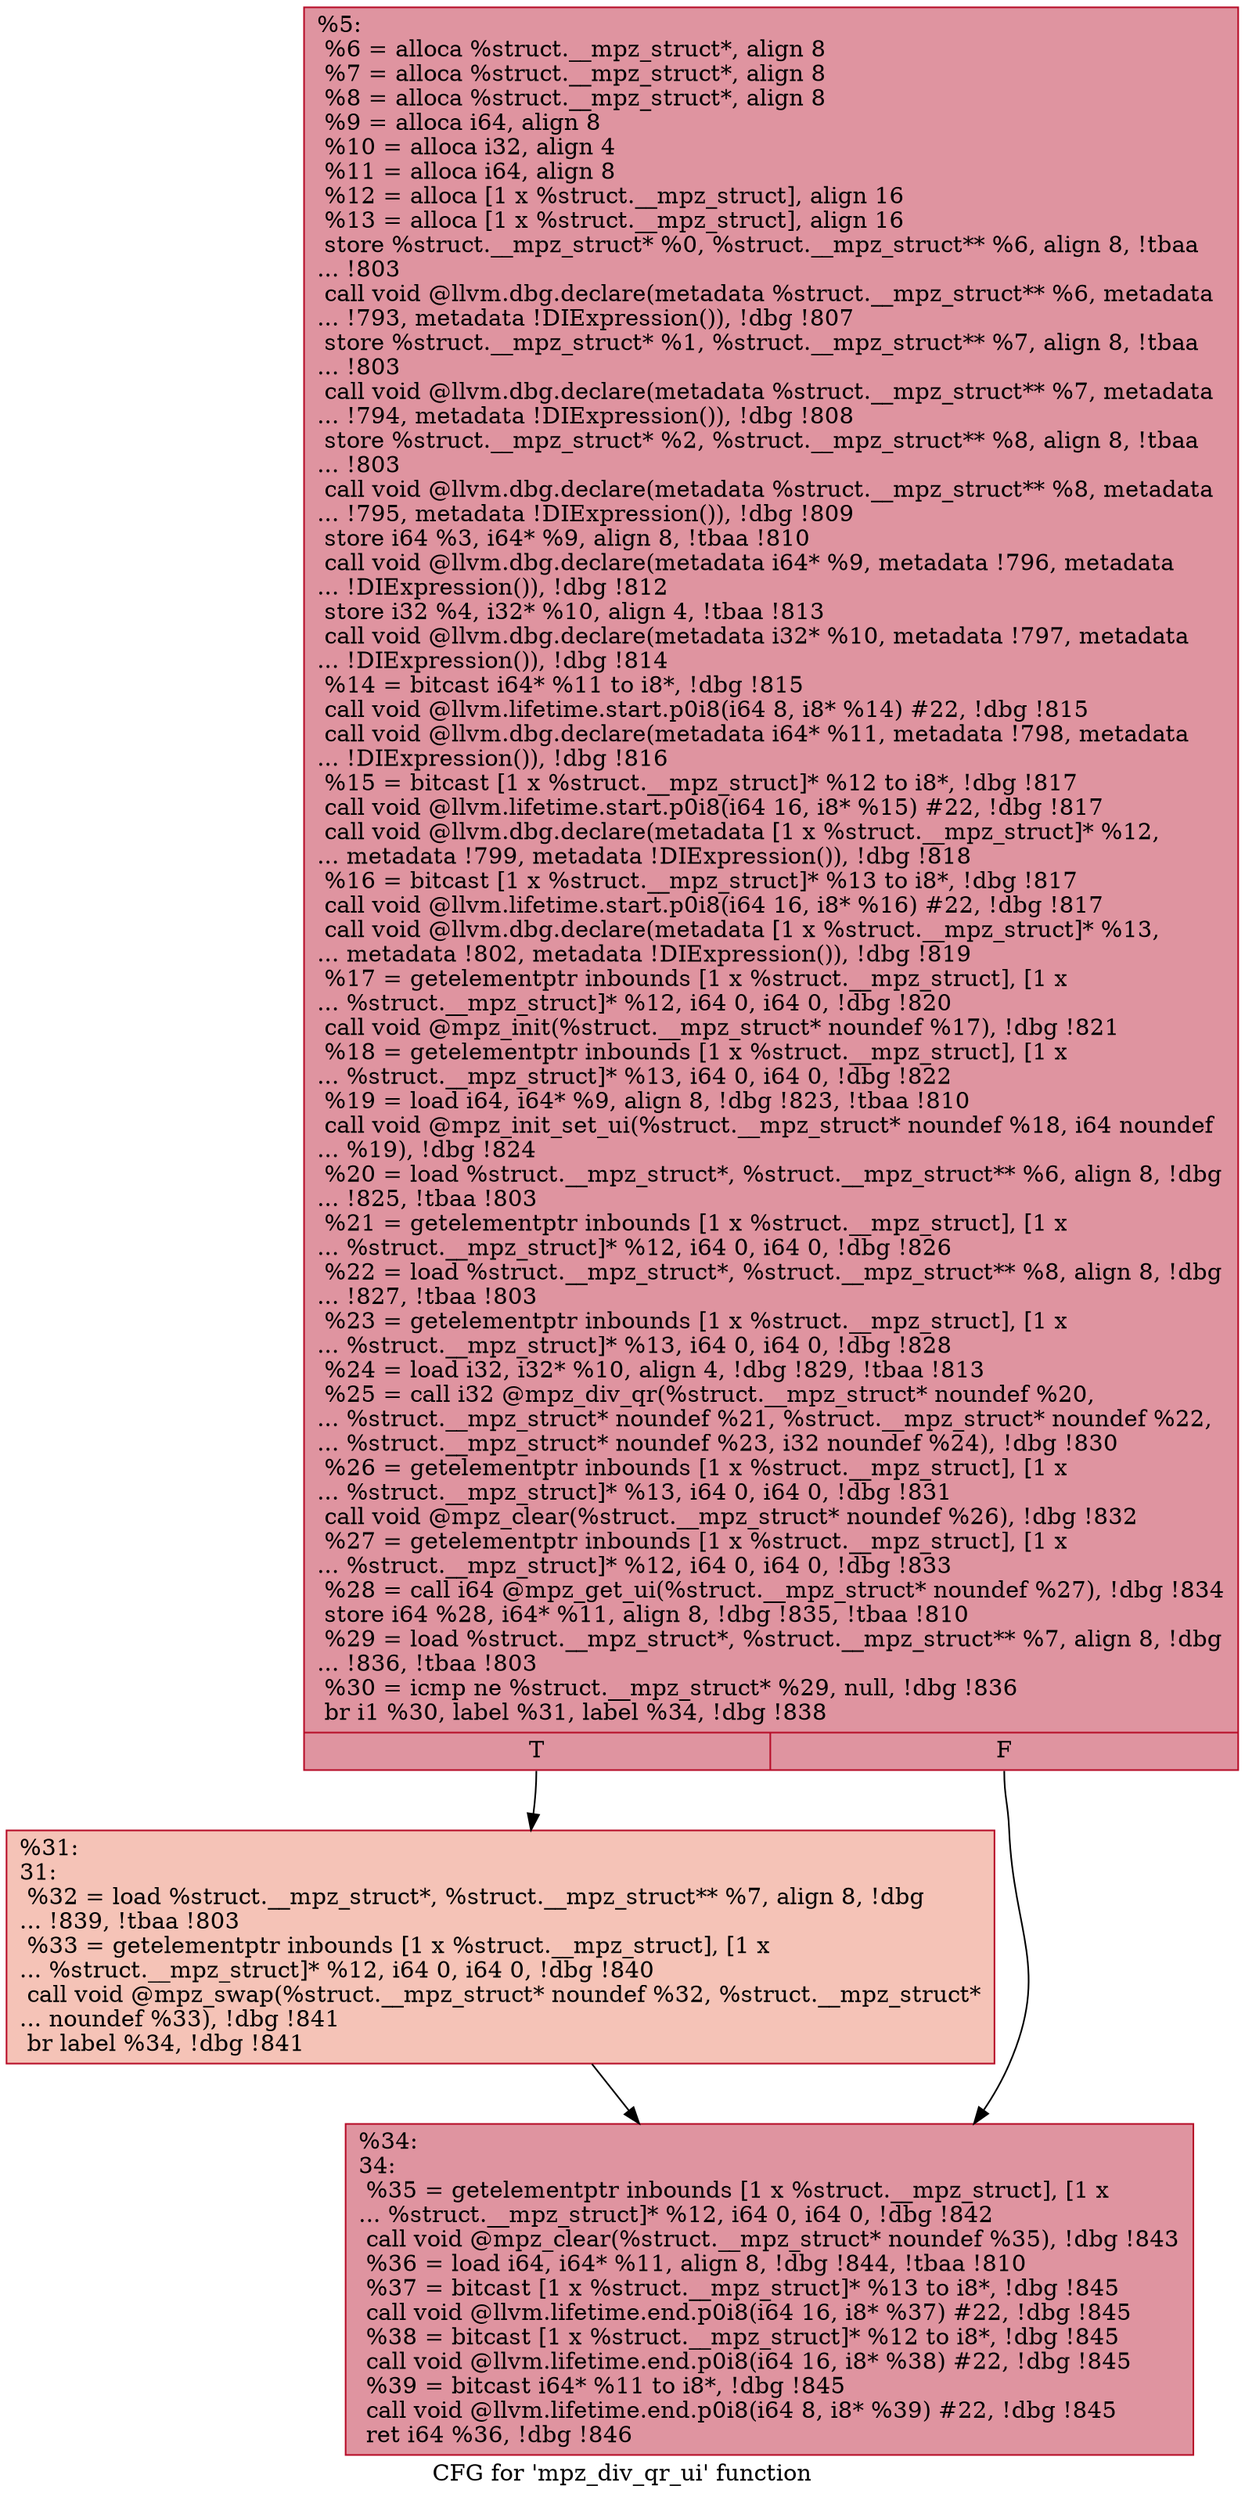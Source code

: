 digraph "CFG for 'mpz_div_qr_ui' function" {
	label="CFG for 'mpz_div_qr_ui' function";

	Node0x2770960 [shape=record,color="#b70d28ff", style=filled, fillcolor="#b70d2870",label="{%5:\l  %6 = alloca %struct.__mpz_struct*, align 8\l  %7 = alloca %struct.__mpz_struct*, align 8\l  %8 = alloca %struct.__mpz_struct*, align 8\l  %9 = alloca i64, align 8\l  %10 = alloca i32, align 4\l  %11 = alloca i64, align 8\l  %12 = alloca [1 x %struct.__mpz_struct], align 16\l  %13 = alloca [1 x %struct.__mpz_struct], align 16\l  store %struct.__mpz_struct* %0, %struct.__mpz_struct** %6, align 8, !tbaa\l... !803\l  call void @llvm.dbg.declare(metadata %struct.__mpz_struct** %6, metadata\l... !793, metadata !DIExpression()), !dbg !807\l  store %struct.__mpz_struct* %1, %struct.__mpz_struct** %7, align 8, !tbaa\l... !803\l  call void @llvm.dbg.declare(metadata %struct.__mpz_struct** %7, metadata\l... !794, metadata !DIExpression()), !dbg !808\l  store %struct.__mpz_struct* %2, %struct.__mpz_struct** %8, align 8, !tbaa\l... !803\l  call void @llvm.dbg.declare(metadata %struct.__mpz_struct** %8, metadata\l... !795, metadata !DIExpression()), !dbg !809\l  store i64 %3, i64* %9, align 8, !tbaa !810\l  call void @llvm.dbg.declare(metadata i64* %9, metadata !796, metadata\l... !DIExpression()), !dbg !812\l  store i32 %4, i32* %10, align 4, !tbaa !813\l  call void @llvm.dbg.declare(metadata i32* %10, metadata !797, metadata\l... !DIExpression()), !dbg !814\l  %14 = bitcast i64* %11 to i8*, !dbg !815\l  call void @llvm.lifetime.start.p0i8(i64 8, i8* %14) #22, !dbg !815\l  call void @llvm.dbg.declare(metadata i64* %11, metadata !798, metadata\l... !DIExpression()), !dbg !816\l  %15 = bitcast [1 x %struct.__mpz_struct]* %12 to i8*, !dbg !817\l  call void @llvm.lifetime.start.p0i8(i64 16, i8* %15) #22, !dbg !817\l  call void @llvm.dbg.declare(metadata [1 x %struct.__mpz_struct]* %12,\l... metadata !799, metadata !DIExpression()), !dbg !818\l  %16 = bitcast [1 x %struct.__mpz_struct]* %13 to i8*, !dbg !817\l  call void @llvm.lifetime.start.p0i8(i64 16, i8* %16) #22, !dbg !817\l  call void @llvm.dbg.declare(metadata [1 x %struct.__mpz_struct]* %13,\l... metadata !802, metadata !DIExpression()), !dbg !819\l  %17 = getelementptr inbounds [1 x %struct.__mpz_struct], [1 x\l... %struct.__mpz_struct]* %12, i64 0, i64 0, !dbg !820\l  call void @mpz_init(%struct.__mpz_struct* noundef %17), !dbg !821\l  %18 = getelementptr inbounds [1 x %struct.__mpz_struct], [1 x\l... %struct.__mpz_struct]* %13, i64 0, i64 0, !dbg !822\l  %19 = load i64, i64* %9, align 8, !dbg !823, !tbaa !810\l  call void @mpz_init_set_ui(%struct.__mpz_struct* noundef %18, i64 noundef\l... %19), !dbg !824\l  %20 = load %struct.__mpz_struct*, %struct.__mpz_struct** %6, align 8, !dbg\l... !825, !tbaa !803\l  %21 = getelementptr inbounds [1 x %struct.__mpz_struct], [1 x\l... %struct.__mpz_struct]* %12, i64 0, i64 0, !dbg !826\l  %22 = load %struct.__mpz_struct*, %struct.__mpz_struct** %8, align 8, !dbg\l... !827, !tbaa !803\l  %23 = getelementptr inbounds [1 x %struct.__mpz_struct], [1 x\l... %struct.__mpz_struct]* %13, i64 0, i64 0, !dbg !828\l  %24 = load i32, i32* %10, align 4, !dbg !829, !tbaa !813\l  %25 = call i32 @mpz_div_qr(%struct.__mpz_struct* noundef %20,\l... %struct.__mpz_struct* noundef %21, %struct.__mpz_struct* noundef %22,\l... %struct.__mpz_struct* noundef %23, i32 noundef %24), !dbg !830\l  %26 = getelementptr inbounds [1 x %struct.__mpz_struct], [1 x\l... %struct.__mpz_struct]* %13, i64 0, i64 0, !dbg !831\l  call void @mpz_clear(%struct.__mpz_struct* noundef %26), !dbg !832\l  %27 = getelementptr inbounds [1 x %struct.__mpz_struct], [1 x\l... %struct.__mpz_struct]* %12, i64 0, i64 0, !dbg !833\l  %28 = call i64 @mpz_get_ui(%struct.__mpz_struct* noundef %27), !dbg !834\l  store i64 %28, i64* %11, align 8, !dbg !835, !tbaa !810\l  %29 = load %struct.__mpz_struct*, %struct.__mpz_struct** %7, align 8, !dbg\l... !836, !tbaa !803\l  %30 = icmp ne %struct.__mpz_struct* %29, null, !dbg !836\l  br i1 %30, label %31, label %34, !dbg !838\l|{<s0>T|<s1>F}}"];
	Node0x2770960:s0 -> Node0x2771c30;
	Node0x2770960:s1 -> Node0x2771c80;
	Node0x2771c30 [shape=record,color="#b70d28ff", style=filled, fillcolor="#e8765c70",label="{%31:\l31:                                               \l  %32 = load %struct.__mpz_struct*, %struct.__mpz_struct** %7, align 8, !dbg\l... !839, !tbaa !803\l  %33 = getelementptr inbounds [1 x %struct.__mpz_struct], [1 x\l... %struct.__mpz_struct]* %12, i64 0, i64 0, !dbg !840\l  call void @mpz_swap(%struct.__mpz_struct* noundef %32, %struct.__mpz_struct*\l... noundef %33), !dbg !841\l  br label %34, !dbg !841\l}"];
	Node0x2771c30 -> Node0x2771c80;
	Node0x2771c80 [shape=record,color="#b70d28ff", style=filled, fillcolor="#b70d2870",label="{%34:\l34:                                               \l  %35 = getelementptr inbounds [1 x %struct.__mpz_struct], [1 x\l... %struct.__mpz_struct]* %12, i64 0, i64 0, !dbg !842\l  call void @mpz_clear(%struct.__mpz_struct* noundef %35), !dbg !843\l  %36 = load i64, i64* %11, align 8, !dbg !844, !tbaa !810\l  %37 = bitcast [1 x %struct.__mpz_struct]* %13 to i8*, !dbg !845\l  call void @llvm.lifetime.end.p0i8(i64 16, i8* %37) #22, !dbg !845\l  %38 = bitcast [1 x %struct.__mpz_struct]* %12 to i8*, !dbg !845\l  call void @llvm.lifetime.end.p0i8(i64 16, i8* %38) #22, !dbg !845\l  %39 = bitcast i64* %11 to i8*, !dbg !845\l  call void @llvm.lifetime.end.p0i8(i64 8, i8* %39) #22, !dbg !845\l  ret i64 %36, !dbg !846\l}"];
}
